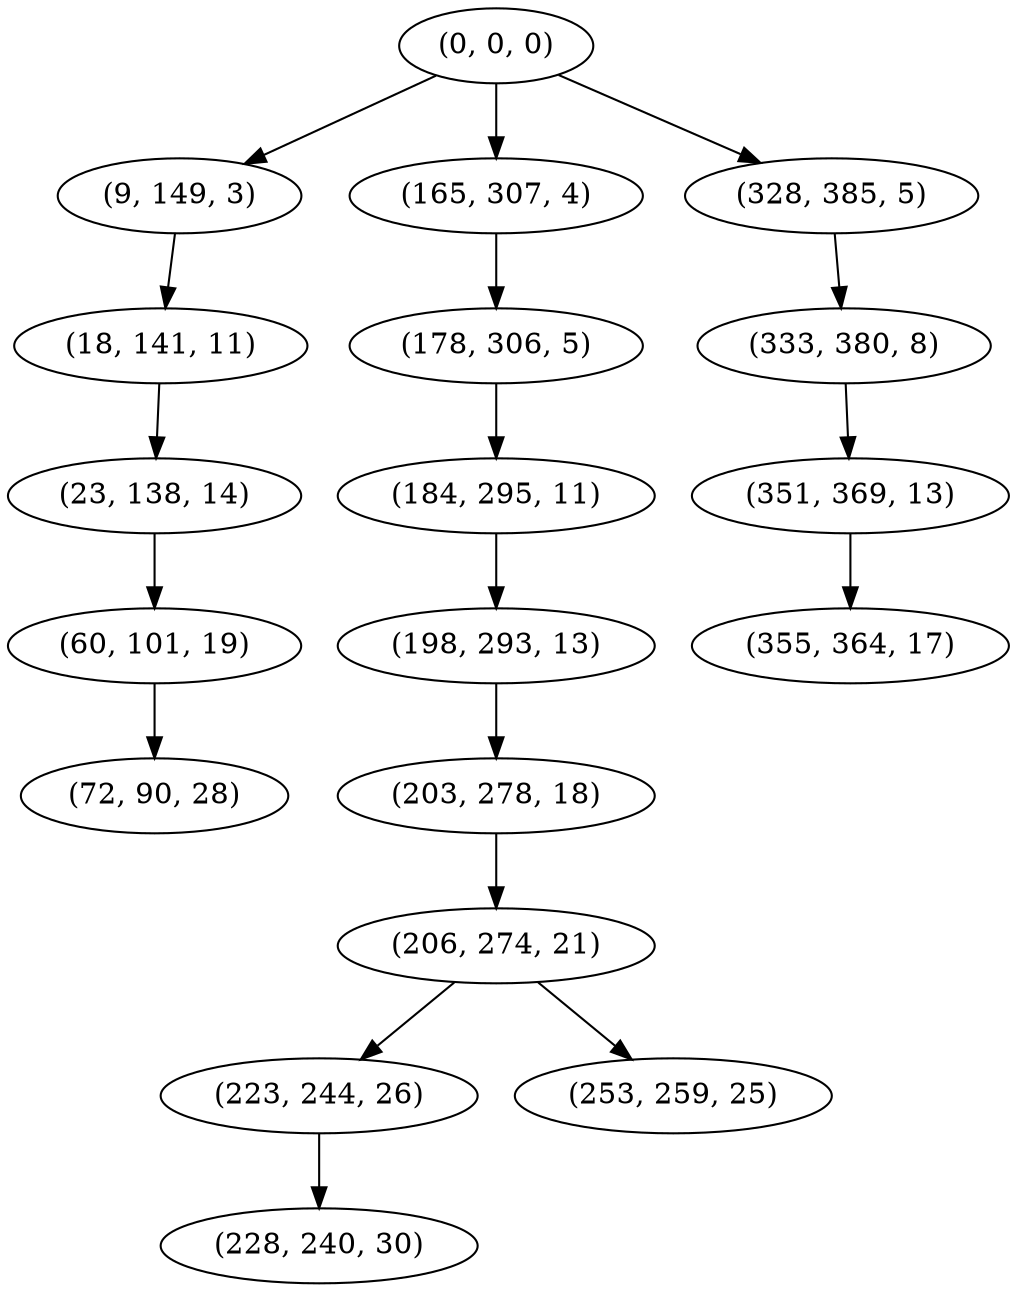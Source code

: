 digraph tree {
    "(0, 0, 0)";
    "(9, 149, 3)";
    "(18, 141, 11)";
    "(23, 138, 14)";
    "(60, 101, 19)";
    "(72, 90, 28)";
    "(165, 307, 4)";
    "(178, 306, 5)";
    "(184, 295, 11)";
    "(198, 293, 13)";
    "(203, 278, 18)";
    "(206, 274, 21)";
    "(223, 244, 26)";
    "(228, 240, 30)";
    "(253, 259, 25)";
    "(328, 385, 5)";
    "(333, 380, 8)";
    "(351, 369, 13)";
    "(355, 364, 17)";
    "(0, 0, 0)" -> "(9, 149, 3)";
    "(0, 0, 0)" -> "(165, 307, 4)";
    "(0, 0, 0)" -> "(328, 385, 5)";
    "(9, 149, 3)" -> "(18, 141, 11)";
    "(18, 141, 11)" -> "(23, 138, 14)";
    "(23, 138, 14)" -> "(60, 101, 19)";
    "(60, 101, 19)" -> "(72, 90, 28)";
    "(165, 307, 4)" -> "(178, 306, 5)";
    "(178, 306, 5)" -> "(184, 295, 11)";
    "(184, 295, 11)" -> "(198, 293, 13)";
    "(198, 293, 13)" -> "(203, 278, 18)";
    "(203, 278, 18)" -> "(206, 274, 21)";
    "(206, 274, 21)" -> "(223, 244, 26)";
    "(206, 274, 21)" -> "(253, 259, 25)";
    "(223, 244, 26)" -> "(228, 240, 30)";
    "(328, 385, 5)" -> "(333, 380, 8)";
    "(333, 380, 8)" -> "(351, 369, 13)";
    "(351, 369, 13)" -> "(355, 364, 17)";
}
